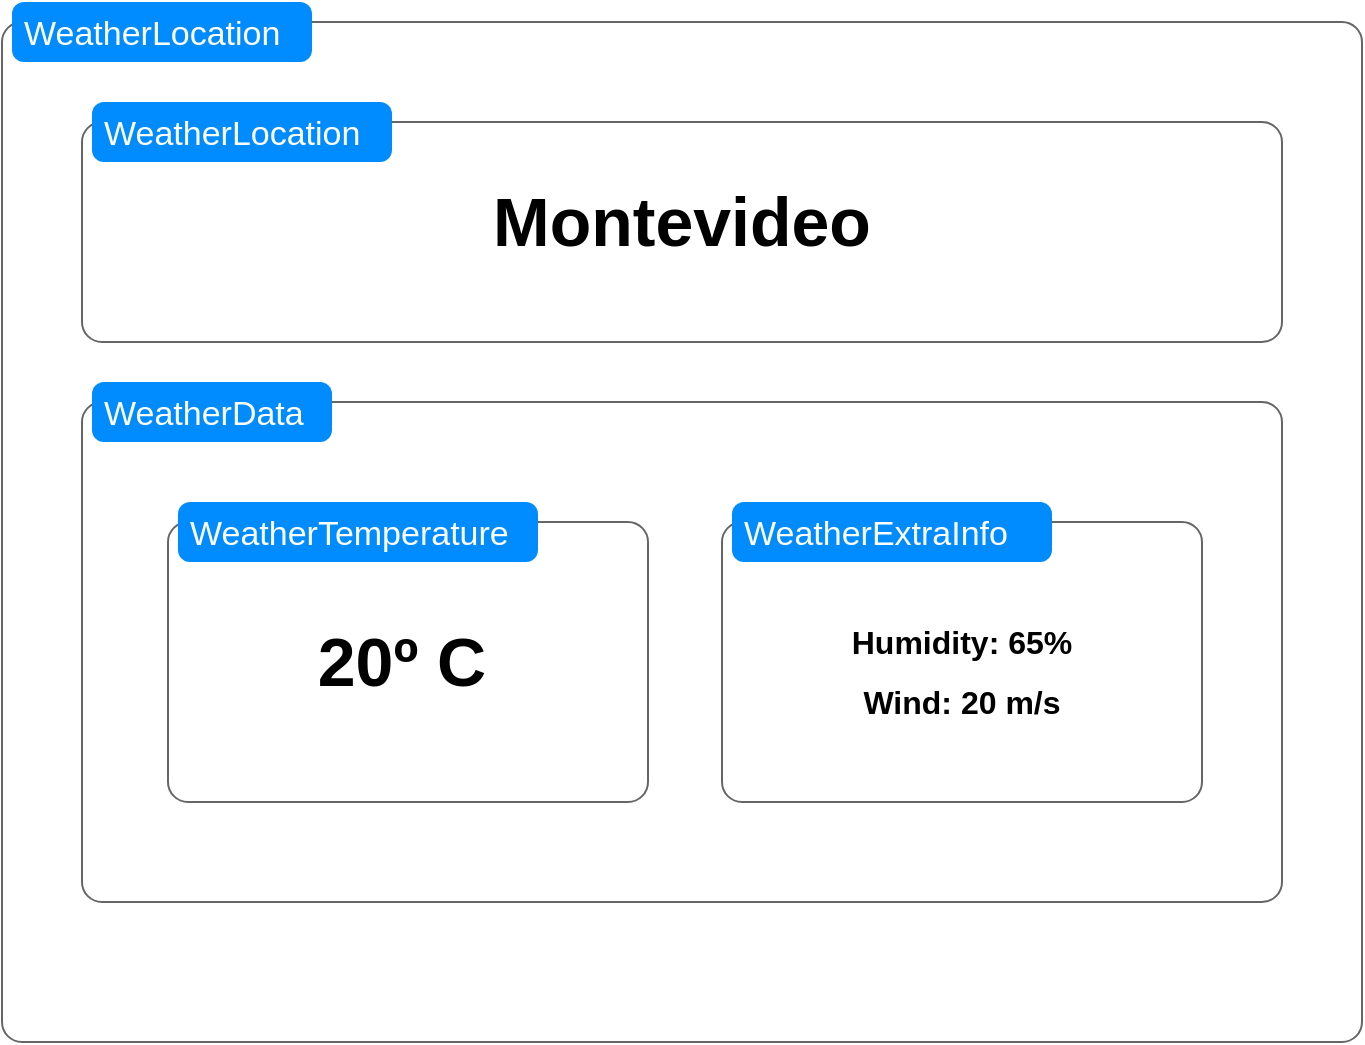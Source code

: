 <mxfile version="13.0.6" type="device"><diagram name="Page-1" id="f1b7ffb7-ca1e-a977-7cf5-a751b3c06c05"><mxGraphModel dx="870" dy="480" grid="1" gridSize="10" guides="1" tooltips="1" connect="1" arrows="1" fold="1" page="1" pageScale="1" pageWidth="826" pageHeight="1169" background="#ffffff" math="0" shadow="0"><root><mxCell id="0"/><mxCell id="1" parent="0"/><mxCell id="Gdq2Fv4hE-rK1Tq3CcJq-1" value="" style="shape=mxgraph.mockup.containers.marginRect;rectMarginTop=10;strokeColor=#666666;strokeWidth=1;dashed=0;rounded=1;arcSize=5;recursiveResize=0;" vertex="1" parent="1"><mxGeometry x="90" y="80" width="680" height="520" as="geometry"/></mxCell><mxCell id="Gdq2Fv4hE-rK1Tq3CcJq-2" value="WeatherLocation" style="shape=rect;strokeColor=none;fillColor=#008cff;strokeWidth=1;dashed=0;rounded=1;arcSize=20;fontColor=#ffffff;fontSize=17;spacing=2;spacingTop=-2;align=left;autosize=1;spacingLeft=4;resizeWidth=0;resizeHeight=0;perimeter=none;" vertex="1" parent="Gdq2Fv4hE-rK1Tq3CcJq-1"><mxGeometry x="5" width="150" height="30" as="geometry"/></mxCell><mxCell id="Gdq2Fv4hE-rK1Tq3CcJq-3" value="" style="shape=mxgraph.mockup.containers.marginRect;rectMarginTop=10;strokeColor=#666666;strokeWidth=1;dashed=0;rounded=1;arcSize=5;recursiveResize=0;" vertex="1" parent="Gdq2Fv4hE-rK1Tq3CcJq-1"><mxGeometry x="40" y="50" width="600" height="120" as="geometry"/></mxCell><mxCell id="Gdq2Fv4hE-rK1Tq3CcJq-4" value="WeatherLocation" style="shape=rect;strokeColor=none;fillColor=#008cff;strokeWidth=1;dashed=0;rounded=1;arcSize=20;fontColor=#ffffff;fontSize=17;spacing=2;spacingTop=-2;align=left;autosize=1;spacingLeft=4;resizeWidth=0;resizeHeight=0;perimeter=none;" vertex="1" parent="Gdq2Fv4hE-rK1Tq3CcJq-3"><mxGeometry x="5" width="150" height="30" as="geometry"/></mxCell><mxCell id="Gdq2Fv4hE-rK1Tq3CcJq-23" value="&lt;font style=&quot;font-size: 34px&quot;&gt;&lt;b&gt;Montevideo&lt;/b&gt;&lt;/font&gt;" style="text;html=1;strokeColor=none;fillColor=none;align=center;verticalAlign=middle;whiteSpace=wrap;rounded=0;" vertex="1" parent="Gdq2Fv4hE-rK1Tq3CcJq-3"><mxGeometry x="240" y="50" width="120" height="20" as="geometry"/></mxCell><mxCell id="Gdq2Fv4hE-rK1Tq3CcJq-5" value="" style="shape=mxgraph.mockup.containers.marginRect;rectMarginTop=10;strokeColor=#666666;strokeWidth=1;dashed=0;rounded=1;arcSize=5;recursiveResize=0;" vertex="1" parent="Gdq2Fv4hE-rK1Tq3CcJq-1"><mxGeometry x="40" y="190" width="600" height="260" as="geometry"/></mxCell><mxCell id="Gdq2Fv4hE-rK1Tq3CcJq-6" value="WeatherData" style="shape=rect;strokeColor=none;fillColor=#008cff;strokeWidth=1;dashed=0;rounded=1;arcSize=20;fontColor=#ffffff;fontSize=17;spacing=2;spacingTop=-2;align=left;autosize=1;spacingLeft=4;resizeWidth=0;resizeHeight=0;perimeter=none;" vertex="1" parent="Gdq2Fv4hE-rK1Tq3CcJq-5"><mxGeometry x="5" width="120" height="30" as="geometry"/></mxCell><mxCell id="Gdq2Fv4hE-rK1Tq3CcJq-7" value="" style="shape=mxgraph.mockup.containers.marginRect;rectMarginTop=10;strokeColor=#666666;strokeWidth=1;dashed=0;rounded=1;arcSize=5;recursiveResize=0;" vertex="1" parent="Gdq2Fv4hE-rK1Tq3CcJq-5"><mxGeometry x="43" y="60" width="240" height="150" as="geometry"/></mxCell><mxCell id="Gdq2Fv4hE-rK1Tq3CcJq-8" value="WeatherTemperature" style="shape=rect;strokeColor=none;fillColor=#008cff;strokeWidth=1;dashed=0;rounded=1;arcSize=20;fontColor=#ffffff;fontSize=17;spacing=2;spacingTop=-2;align=left;autosize=1;spacingLeft=4;resizeWidth=0;resizeHeight=0;perimeter=none;" vertex="1" parent="Gdq2Fv4hE-rK1Tq3CcJq-7"><mxGeometry x="5" width="180" height="30" as="geometry"/></mxCell><mxCell id="Gdq2Fv4hE-rK1Tq3CcJq-20" value="&lt;font style=&quot;font-size: 34px&quot;&gt;&lt;b&gt;20º C&lt;/b&gt;&lt;/font&gt;" style="text;html=1;strokeColor=none;fillColor=none;align=center;verticalAlign=middle;whiteSpace=wrap;rounded=0;" vertex="1" parent="Gdq2Fv4hE-rK1Tq3CcJq-7"><mxGeometry x="57" y="70" width="120" height="20" as="geometry"/></mxCell><mxCell id="Gdq2Fv4hE-rK1Tq3CcJq-9" value="" style="shape=mxgraph.mockup.containers.marginRect;rectMarginTop=10;strokeColor=#666666;strokeWidth=1;dashed=0;rounded=1;arcSize=5;recursiveResize=0;" vertex="1" parent="Gdq2Fv4hE-rK1Tq3CcJq-5"><mxGeometry x="320" y="60" width="240" height="150" as="geometry"/></mxCell><mxCell id="Gdq2Fv4hE-rK1Tq3CcJq-10" value="WeatherExtraInfo" style="shape=rect;strokeColor=none;fillColor=#008cff;strokeWidth=1;dashed=0;rounded=1;arcSize=20;fontColor=#ffffff;fontSize=17;spacing=2;spacingTop=-2;align=left;autosize=1;spacingLeft=4;resizeWidth=0;resizeHeight=0;perimeter=none;" vertex="1" parent="Gdq2Fv4hE-rK1Tq3CcJq-9"><mxGeometry x="5" width="160" height="30" as="geometry"/></mxCell><mxCell id="Gdq2Fv4hE-rK1Tq3CcJq-21" value="&lt;font size=&quot;1&quot;&gt;&lt;b style=&quot;font-size: 16px&quot;&gt;Humidity: 65%&lt;/b&gt;&lt;/font&gt;" style="text;html=1;strokeColor=none;fillColor=none;align=center;verticalAlign=middle;whiteSpace=wrap;rounded=0;" vertex="1" parent="Gdq2Fv4hE-rK1Tq3CcJq-9"><mxGeometry x="60" y="60" width="120" height="20" as="geometry"/></mxCell><mxCell id="Gdq2Fv4hE-rK1Tq3CcJq-22" value="&lt;font size=&quot;1&quot;&gt;&lt;b style=&quot;font-size: 16px&quot;&gt;Wind: 20 m/s&lt;br&gt;&lt;/b&gt;&lt;/font&gt;" style="text;html=1;strokeColor=none;fillColor=none;align=center;verticalAlign=middle;whiteSpace=wrap;rounded=0;" vertex="1" parent="Gdq2Fv4hE-rK1Tq3CcJq-9"><mxGeometry x="60" y="90" width="120" height="20" as="geometry"/></mxCell></root></mxGraphModel></diagram></mxfile>